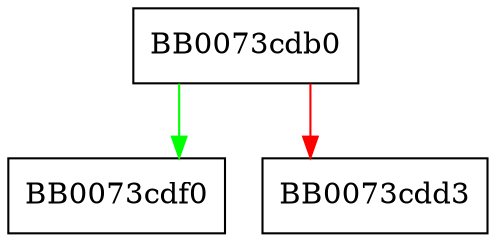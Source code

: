 digraph DES_ecb3_encrypt {
  node [shape="box"];
  graph [splines=ortho];
  BB0073cdb0 -> BB0073cdf0 [color="green"];
  BB0073cdb0 -> BB0073cdd3 [color="red"];
}